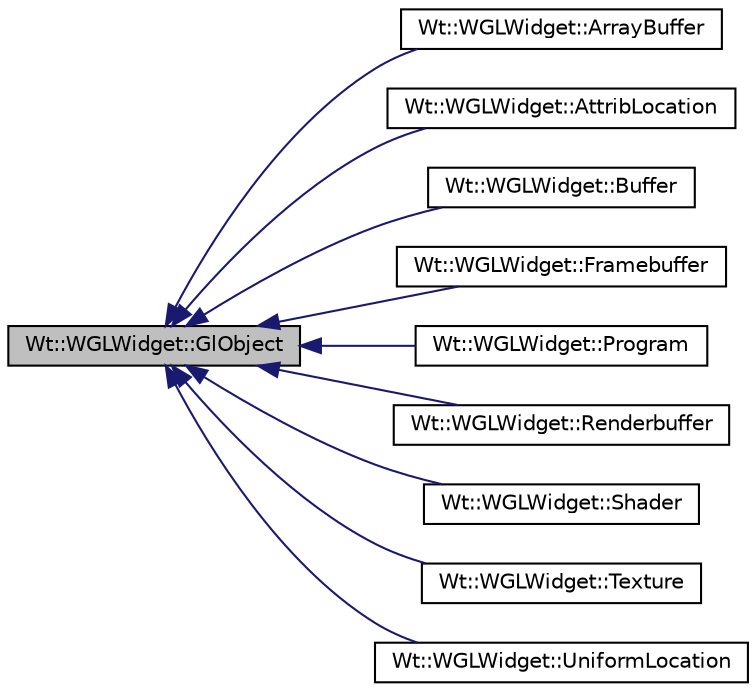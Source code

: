 digraph "Wt::WGLWidget::GlObject"
{
 // LATEX_PDF_SIZE
  edge [fontname="Helvetica",fontsize="10",labelfontname="Helvetica",labelfontsize="10"];
  node [fontname="Helvetica",fontsize="10",shape=record];
  rankdir="LR";
  Node1 [label="Wt::WGLWidget::GlObject",height=0.2,width=0.4,color="black", fillcolor="grey75", style="filled", fontcolor="black",tooltip="Abstract base class for all GL objects."];
  Node1 -> Node2 [dir="back",color="midnightblue",fontsize="10",style="solid",fontname="Helvetica"];
  Node2 [label="Wt::WGLWidget::ArrayBuffer",height=0.2,width=0.4,color="black", fillcolor="white", style="filled",URL="$classWt_1_1WGLWidget_1_1ArrayBuffer.html",tooltip="Reference to a javascript ArrayBuffer class."];
  Node1 -> Node3 [dir="back",color="midnightblue",fontsize="10",style="solid",fontname="Helvetica"];
  Node3 [label="Wt::WGLWidget::AttribLocation",height=0.2,width=0.4,color="black", fillcolor="white", style="filled",URL="$classWt_1_1WGLWidget_1_1AttribLocation.html",tooltip="Reference to a shader attribute location."];
  Node1 -> Node4 [dir="back",color="midnightblue",fontsize="10",style="solid",fontname="Helvetica"];
  Node4 [label="Wt::WGLWidget::Buffer",height=0.2,width=0.4,color="black", fillcolor="white", style="filled",URL="$classWt_1_1WGLWidget_1_1Buffer.html",tooltip="Reference to a WebGLBuffer class."];
  Node1 -> Node5 [dir="back",color="midnightblue",fontsize="10",style="solid",fontname="Helvetica"];
  Node5 [label="Wt::WGLWidget::Framebuffer",height=0.2,width=0.4,color="black", fillcolor="white", style="filled",URL="$classWt_1_1WGLWidget_1_1Framebuffer.html",tooltip="Reference to a WebGLFramebuffer class."];
  Node1 -> Node6 [dir="back",color="midnightblue",fontsize="10",style="solid",fontname="Helvetica"];
  Node6 [label="Wt::WGLWidget::Program",height=0.2,width=0.4,color="black", fillcolor="white", style="filled",URL="$classWt_1_1WGLWidget_1_1Program.html",tooltip="Reference to a WebGLProgram class."];
  Node1 -> Node7 [dir="back",color="midnightblue",fontsize="10",style="solid",fontname="Helvetica"];
  Node7 [label="Wt::WGLWidget::Renderbuffer",height=0.2,width=0.4,color="black", fillcolor="white", style="filled",URL="$classWt_1_1WGLWidget_1_1Renderbuffer.html",tooltip="Reference to a WebGLRenderbuffer class."];
  Node1 -> Node8 [dir="back",color="midnightblue",fontsize="10",style="solid",fontname="Helvetica"];
  Node8 [label="Wt::WGLWidget::Shader",height=0.2,width=0.4,color="black", fillcolor="white", style="filled",URL="$classWt_1_1WGLWidget_1_1Shader.html",tooltip="Reference to a WebGLShader class."];
  Node1 -> Node9 [dir="back",color="midnightblue",fontsize="10",style="solid",fontname="Helvetica"];
  Node9 [label="Wt::WGLWidget::Texture",height=0.2,width=0.4,color="black", fillcolor="white", style="filled",URL="$classWt_1_1WGLWidget_1_1Texture.html",tooltip="Reference to a WebGLTexture class."];
  Node1 -> Node10 [dir="back",color="midnightblue",fontsize="10",style="solid",fontname="Helvetica"];
  Node10 [label="Wt::WGLWidget::UniformLocation",height=0.2,width=0.4,color="black", fillcolor="white", style="filled",URL="$classWt_1_1WGLWidget_1_1UniformLocation.html",tooltip="Reference to a WebGLUniformLocation class."];
}

